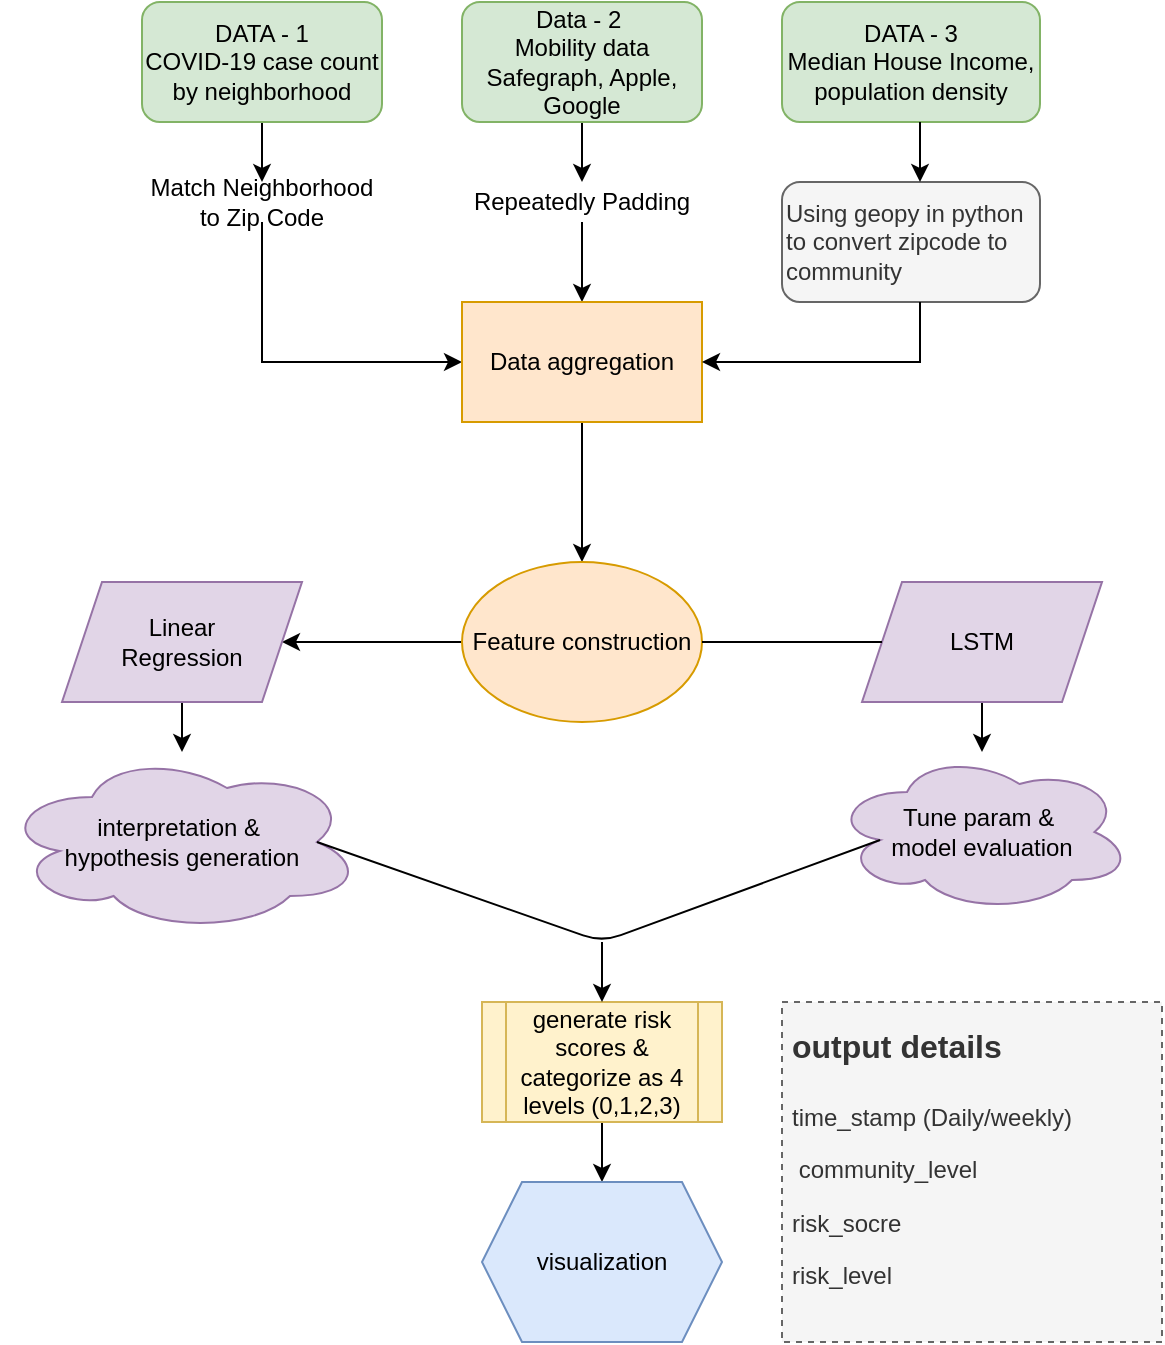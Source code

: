 <mxfile version="13.6.0" type="github">
  <diagram id="n8BWnJe9wmHFYGAis24Z" name="Page-1">
    <mxGraphModel dx="872" dy="428" grid="1" gridSize="10" guides="1" tooltips="1" connect="1" arrows="1" fold="1" page="1" pageScale="1" pageWidth="827" pageHeight="1169" math="0" shadow="0">
      <root>
        <mxCell id="0" />
        <mxCell id="1" parent="0" />
        <mxCell id="cCQW8uKocdd_1a3b0VfQ-1" value="" style="edgeStyle=orthogonalEdgeStyle;rounded=0;orthogonalLoop=1;jettySize=auto;html=1;" parent="1" source="cCQW8uKocdd_1a3b0VfQ-2" target="cCQW8uKocdd_1a3b0VfQ-10" edge="1">
          <mxGeometry relative="1" as="geometry" />
        </mxCell>
        <mxCell id="cCQW8uKocdd_1a3b0VfQ-2" value="Data - 2&amp;nbsp;&lt;br&gt;Mobility data&lt;br&gt;Safegraph, Apple, Google" style="rounded=1;whiteSpace=wrap;html=1;fillColor=#d5e8d4;strokeColor=#82b366;" parent="1" vertex="1">
          <mxGeometry x="361" y="100" width="120" height="60" as="geometry" />
        </mxCell>
        <mxCell id="cCQW8uKocdd_1a3b0VfQ-3" value="" style="edgeStyle=orthogonalEdgeStyle;rounded=0;orthogonalLoop=1;jettySize=auto;html=1;" parent="1" source="cCQW8uKocdd_1a3b0VfQ-4" target="cCQW8uKocdd_1a3b0VfQ-8" edge="1">
          <mxGeometry relative="1" as="geometry" />
        </mxCell>
        <mxCell id="cCQW8uKocdd_1a3b0VfQ-4" value="DATA - 1&lt;br&gt;COVID-19 case count by neighborhood" style="rounded=1;whiteSpace=wrap;html=1;fillColor=#d5e8d4;strokeColor=#82b366;" parent="1" vertex="1">
          <mxGeometry x="201" y="100" width="120" height="60" as="geometry" />
        </mxCell>
        <mxCell id="cCQW8uKocdd_1a3b0VfQ-6" value="DATA - 3&lt;br&gt;Median House Income, population density" style="rounded=1;whiteSpace=wrap;html=1;fillColor=#d5e8d4;strokeColor=#82b366;" parent="1" vertex="1">
          <mxGeometry x="521" y="100" width="129" height="60" as="geometry" />
        </mxCell>
        <mxCell id="cCQW8uKocdd_1a3b0VfQ-7" style="edgeStyle=orthogonalEdgeStyle;rounded=0;orthogonalLoop=1;jettySize=auto;html=1;exitX=0.5;exitY=1;exitDx=0;exitDy=0;entryX=0;entryY=0.5;entryDx=0;entryDy=0;" parent="1" source="cCQW8uKocdd_1a3b0VfQ-8" target="cCQW8uKocdd_1a3b0VfQ-12" edge="1">
          <mxGeometry relative="1" as="geometry" />
        </mxCell>
        <mxCell id="cCQW8uKocdd_1a3b0VfQ-8" value="Match Neighborhood to Zip Code" style="text;html=1;strokeColor=none;fillColor=none;align=center;verticalAlign=middle;whiteSpace=wrap;rounded=0;" parent="1" vertex="1">
          <mxGeometry x="201" y="190" width="120" height="20" as="geometry" />
        </mxCell>
        <mxCell id="cCQW8uKocdd_1a3b0VfQ-9" value="" style="edgeStyle=orthogonalEdgeStyle;rounded=0;orthogonalLoop=1;jettySize=auto;html=1;" parent="1" source="cCQW8uKocdd_1a3b0VfQ-10" target="cCQW8uKocdd_1a3b0VfQ-12" edge="1">
          <mxGeometry relative="1" as="geometry" />
        </mxCell>
        <mxCell id="cCQW8uKocdd_1a3b0VfQ-10" value="Repeatedly Padding" style="text;html=1;strokeColor=none;fillColor=none;align=center;verticalAlign=middle;whiteSpace=wrap;rounded=0;" parent="1" vertex="1">
          <mxGeometry x="361" y="190" width="120" height="20" as="geometry" />
        </mxCell>
        <mxCell id="cCQW8uKocdd_1a3b0VfQ-11" value="" style="edgeStyle=orthogonalEdgeStyle;rounded=0;orthogonalLoop=1;jettySize=auto;html=1;" parent="1" source="cCQW8uKocdd_1a3b0VfQ-12" target="cCQW8uKocdd_1a3b0VfQ-14" edge="1">
          <mxGeometry relative="1" as="geometry" />
        </mxCell>
        <mxCell id="cCQW8uKocdd_1a3b0VfQ-12" value="Data aggregation" style="rounded=0;whiteSpace=wrap;html=1;fillColor=#ffe6cc;strokeColor=#d79b00;" parent="1" vertex="1">
          <mxGeometry x="361" y="250" width="120" height="60" as="geometry" />
        </mxCell>
        <mxCell id="cCQW8uKocdd_1a3b0VfQ-13" value="" style="edgeStyle=orthogonalEdgeStyle;rounded=0;orthogonalLoop=1;jettySize=auto;html=1;" parent="1" source="cCQW8uKocdd_1a3b0VfQ-14" target="cCQW8uKocdd_1a3b0VfQ-16" edge="1">
          <mxGeometry relative="1" as="geometry" />
        </mxCell>
        <mxCell id="cCQW8uKocdd_1a3b0VfQ-14" value="Feature construction" style="ellipse;whiteSpace=wrap;html=1;rounded=0;fillColor=#ffe6cc;strokeColor=#d79b00;" parent="1" vertex="1">
          <mxGeometry x="361" y="380" width="120" height="80" as="geometry" />
        </mxCell>
        <mxCell id="cCQW8uKocdd_1a3b0VfQ-15" value="" style="edgeStyle=orthogonalEdgeStyle;rounded=0;orthogonalLoop=1;jettySize=auto;html=1;" parent="1" source="cCQW8uKocdd_1a3b0VfQ-16" target="cCQW8uKocdd_1a3b0VfQ-20" edge="1">
          <mxGeometry relative="1" as="geometry" />
        </mxCell>
        <mxCell id="cCQW8uKocdd_1a3b0VfQ-16" value="Linear &lt;br&gt;Regression" style="shape=parallelogram;perimeter=parallelogramPerimeter;whiteSpace=wrap;html=1;fixedSize=1;rounded=0;fillColor=#e1d5e7;strokeColor=#9673a6;" parent="1" vertex="1">
          <mxGeometry x="161" y="390" width="120" height="60" as="geometry" />
        </mxCell>
        <mxCell id="cCQW8uKocdd_1a3b0VfQ-17" value="" style="edgeStyle=orthogonalEdgeStyle;rounded=0;orthogonalLoop=1;jettySize=auto;html=1;" parent="1" source="cCQW8uKocdd_1a3b0VfQ-18" target="cCQW8uKocdd_1a3b0VfQ-21" edge="1">
          <mxGeometry relative="1" as="geometry" />
        </mxCell>
        <mxCell id="cCQW8uKocdd_1a3b0VfQ-18" value="LSTM" style="shape=parallelogram;perimeter=parallelogramPerimeter;whiteSpace=wrap;html=1;fixedSize=1;rounded=0;fillColor=#e1d5e7;strokeColor=#9673a6;" parent="1" vertex="1">
          <mxGeometry x="561" y="390" width="120" height="60" as="geometry" />
        </mxCell>
        <mxCell id="cCQW8uKocdd_1a3b0VfQ-19" value="" style="endArrow=none;html=1;entryX=0;entryY=0.5;entryDx=0;entryDy=0;exitX=1;exitY=0.5;exitDx=0;exitDy=0;" parent="1" source="cCQW8uKocdd_1a3b0VfQ-14" target="cCQW8uKocdd_1a3b0VfQ-18" edge="1">
          <mxGeometry width="50" height="50" relative="1" as="geometry">
            <mxPoint x="471" y="350" as="sourcePoint" />
            <mxPoint x="521" y="300" as="targetPoint" />
          </mxGeometry>
        </mxCell>
        <mxCell id="cCQW8uKocdd_1a3b0VfQ-20" value="interpretation &amp;amp;&amp;nbsp;&lt;br&gt;hypothesis generation" style="ellipse;shape=cloud;whiteSpace=wrap;html=1;rounded=0;fillColor=#e1d5e7;strokeColor=#9673a6;" parent="1" vertex="1">
          <mxGeometry x="131" y="475" width="180" height="90" as="geometry" />
        </mxCell>
        <mxCell id="cCQW8uKocdd_1a3b0VfQ-21" value="Tune param &amp;amp;&amp;nbsp;&lt;br&gt;model evaluation" style="ellipse;shape=cloud;whiteSpace=wrap;html=1;rounded=0;fillColor=#e1d5e7;strokeColor=#9673a6;" parent="1" vertex="1">
          <mxGeometry x="546" y="475" width="150" height="80" as="geometry" />
        </mxCell>
        <mxCell id="cCQW8uKocdd_1a3b0VfQ-22" value="" style="endArrow=none;html=1;entryX=0.16;entryY=0.55;entryDx=0;entryDy=0;entryPerimeter=0;exitX=0.875;exitY=0.5;exitDx=0;exitDy=0;exitPerimeter=0;" parent="1" source="cCQW8uKocdd_1a3b0VfQ-20" target="cCQW8uKocdd_1a3b0VfQ-21" edge="1">
          <mxGeometry width="50" height="50" relative="1" as="geometry">
            <mxPoint x="471" y="500" as="sourcePoint" />
            <mxPoint x="521" y="450" as="targetPoint" />
            <Array as="points">
              <mxPoint x="431" y="570" />
            </Array>
          </mxGeometry>
        </mxCell>
        <mxCell id="cCQW8uKocdd_1a3b0VfQ-23" value="" style="edgeStyle=orthogonalEdgeStyle;rounded=0;orthogonalLoop=1;jettySize=auto;html=1;" parent="1" source="cCQW8uKocdd_1a3b0VfQ-24" target="cCQW8uKocdd_1a3b0VfQ-26" edge="1">
          <mxGeometry relative="1" as="geometry" />
        </mxCell>
        <mxCell id="cCQW8uKocdd_1a3b0VfQ-24" value="generate risk scores &amp;amp; categorize as 4 levels (0,1,2,3)" style="shape=process;whiteSpace=wrap;html=1;backgroundOutline=1;fillColor=#fff2cc;strokeColor=#d6b656;" parent="1" vertex="1">
          <mxGeometry x="371" y="600" width="120" height="60" as="geometry" />
        </mxCell>
        <mxCell id="cCQW8uKocdd_1a3b0VfQ-25" value="" style="endArrow=classic;html=1;entryX=0.5;entryY=0;entryDx=0;entryDy=0;" parent="1" target="cCQW8uKocdd_1a3b0VfQ-24" edge="1">
          <mxGeometry width="50" height="50" relative="1" as="geometry">
            <mxPoint x="431" y="570" as="sourcePoint" />
            <mxPoint x="462" y="620" as="targetPoint" />
          </mxGeometry>
        </mxCell>
        <mxCell id="cCQW8uKocdd_1a3b0VfQ-26" value="visualization" style="shape=hexagon;perimeter=hexagonPerimeter2;whiteSpace=wrap;html=1;fixedSize=1;fillColor=#dae8fc;strokeColor=#6c8ebf;" parent="1" vertex="1">
          <mxGeometry x="371" y="690" width="120" height="80" as="geometry" />
        </mxCell>
        <mxCell id="cCQW8uKocdd_1a3b0VfQ-27" value="&lt;h1&gt;&lt;font style=&quot;font-size: 16px&quot;&gt;output details&lt;/font&gt;&lt;/h1&gt;&lt;p&gt;time_stamp (Daily/weekly)&lt;/p&gt;&lt;p&gt;&lt;span&gt;&amp;nbsp;community_level&lt;/span&gt;&lt;/p&gt;&lt;p&gt;&lt;span&gt;risk_socre&lt;/span&gt;&lt;/p&gt;&lt;p&gt;&lt;span&gt;risk_level&lt;/span&gt;&lt;/p&gt;&lt;div&gt;&lt;br&gt;&lt;/div&gt;" style="text;html=1;spacing=5;spacingTop=-20;whiteSpace=wrap;overflow=hidden;rounded=0;fillColor=#f5f5f5;strokeColor=#666666;fontColor=#333333;dashed=1;" parent="1" vertex="1">
          <mxGeometry x="521" y="600" width="190" height="170" as="geometry" />
        </mxCell>
        <mxCell id="1IQ4xqfNWhl-1mDxlvzx-3" value="Using geopy in python to convert zipcode to community&amp;nbsp;" style="rounded=1;whiteSpace=wrap;html=1;align=left;fillColor=#f5f5f5;strokeColor=#666666;fontColor=#333333;" vertex="1" parent="1">
          <mxGeometry x="521" y="190" width="129" height="60" as="geometry" />
        </mxCell>
        <mxCell id="1IQ4xqfNWhl-1mDxlvzx-5" value="" style="edgeStyle=orthogonalEdgeStyle;rounded=0;orthogonalLoop=1;jettySize=auto;html=1;" edge="1" parent="1">
          <mxGeometry relative="1" as="geometry">
            <mxPoint x="590" y="160" as="sourcePoint" />
            <mxPoint x="590" y="190" as="targetPoint" />
          </mxGeometry>
        </mxCell>
        <mxCell id="1IQ4xqfNWhl-1mDxlvzx-6" value="" style="edgeStyle=orthogonalEdgeStyle;rounded=0;orthogonalLoop=1;jettySize=auto;html=1;entryX=1;entryY=0.5;entryDx=0;entryDy=0;" edge="1" parent="1" target="cCQW8uKocdd_1a3b0VfQ-12">
          <mxGeometry relative="1" as="geometry">
            <mxPoint x="590" y="250" as="sourcePoint" />
            <mxPoint x="590" y="290" as="targetPoint" />
            <Array as="points">
              <mxPoint x="590" y="280" />
            </Array>
          </mxGeometry>
        </mxCell>
      </root>
    </mxGraphModel>
  </diagram>
</mxfile>
